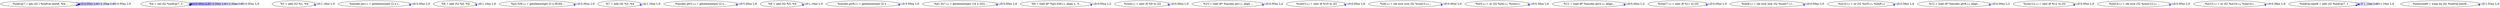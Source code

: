 digraph {
Node0x338b5d0[label="  %indvar7 = phi i32 [ %indvar.next8, %w..."];
Node0x338b5d0 -> Node0x338b5d0[label="D:0.00ns L:0",color=blue];
Node0x338b5d0 -> Node0x338b5d0[label="D:0.00ns L:0",color=blue];
Node0x338b5d0 -> Node0x338b5d0[label="D:0.00ns L:0",color=blue];
Node0x338b6b0[label="  %4 = shl i32 %indvar7, 2"];
Node0x338b6b0 -> Node0x338b6b0[label="D:0.00ns L:0",color=blue];
Node0x338b6b0 -> Node0x338b6b0[label="D:0.00ns L:0",color=blue];
Node0x338b6b0 -> Node0x338b6b0[label="D:0.00ns L:0",color=blue];
Node0x338b6b0 -> Node0x338b6b0[label="D:0.00ns L:0",color=blue];
Node0x338b790[label="  %5 = add i32 %1, %4"];
Node0x338b790 -> Node0x338b790[label="D:1.16ns L:0",color=blue];
Node0x338b870[label="  %incdec.ptr.i.i = getelementptr [2 x [..."];
Node0x338b870 -> Node0x338b870[label="D:5.00ns L:0",color=blue];
Node0x338b950[label="  %6 = add i32 %0, %4"];
Node0x338b950 -> Node0x338b950[label="D:1.16ns L:0",color=blue];
Node0x338ba30[label="  %p2.026.i.i = getelementptr [2 x [8192..."];
Node0x338ba30 -> Node0x338ba30[label="D:5.00ns L:0",color=blue];
Node0x338bb10[label="  %7 = add i32 %2, %4"];
Node0x338bb10 -> Node0x338bb10[label="D:1.16ns L:0",color=blue];
Node0x338bbf0[label="  %incdec.ptr2.i.i = getelementptr [2 x ..."];
Node0x338bbf0 -> Node0x338bbf0[label="D:5.00ns L:0",color=blue];
Node0x338bcd0[label="  %8 = add i32 %3, %4"];
Node0x338bcd0 -> Node0x338bcd0[label="D:1.16ns L:0",color=blue];
Node0x338bdb0[label="  %incdec.ptr6.i.i = getelementptr [2 x ..."];
Node0x338bdb0 -> Node0x338bdb0[label="D:5.00ns L:0",color=blue];
Node0x33a55c0[label="  %p1.027.i.i = getelementptr [16 x i32]..."];
Node0x33a55c0 -> Node0x33a55c0[label="D:5.00ns L:0",color=blue];
Node0x33a56a0[label="  %9 = load i8* %p2.026.i.i, align 1, !t..."];
Node0x33a56a0 -> Node0x33a56a0[label="D:0.00ns L:2",color=blue];
Node0x33a5780[label="  %conv.i.i = zext i8 %9 to i32"];
Node0x33a5780 -> Node0x33a5780[label="D:0.00ns L:0",color=blue];
Node0x33a5860[label="  %10 = load i8* %incdec.ptr.i.i, align ..."];
Node0x33a5860 -> Node0x33a5860[label="D:0.00ns L:2",color=blue];
Node0x33a5940[label="  %conv3.i.i = zext i8 %10 to i32"];
Node0x33a5940 -> Node0x33a5940[label="D:0.00ns L:0",color=blue];
Node0x33a5a20[label="  %shl.i.i = shl nuw nsw i32 %conv3.i.i,..."];
Node0x33a5a20 -> Node0x33a5a20[label="D:0.00ns L:0",color=blue];
Node0x33a5b00[label="  %or5.i.i = or i32 %shl.i.i, %conv.i.i"];
Node0x33a5b00 -> Node0x33a5b00[label="D:0.56ns L:0",color=blue];
Node0x33a5be0[label="  %11 = load i8* %incdec.ptr2.i.i, align..."];
Node0x33a5be0 -> Node0x33a5be0[label="D:0.00ns L:2",color=blue];
Node0x33a5cc0[label="  %conv7.i.i = zext i8 %11 to i32"];
Node0x33a5cc0 -> Node0x33a5cc0[label="D:0.00ns L:0",color=blue];
Node0x33a5da0[label="  %shl9.i.i = shl nuw nsw i32 %conv7.i.i..."];
Node0x33a5da0 -> Node0x33a5da0[label="D:0.00ns L:0",color=blue];
Node0x33a5e80[label="  %or10.i.i = or i32 %or5.i.i, %shl9.i.i"];
Node0x33a5e80 -> Node0x33a5e80[label="D:0.56ns L:0",color=blue];
Node0x3388bb0[label="  %12 = load i8* %incdec.ptr6.i.i, align..."];
Node0x3388bb0 -> Node0x3388bb0[label="D:0.00ns L:2",color=blue];
Node0x3388c90[label="  %conv12.i.i = zext i8 %12 to i32"];
Node0x3388c90 -> Node0x3388c90[label="D:0.00ns L:0",color=blue];
Node0x3388d70[label="  %shl14.i.i = shl nuw i32 %conv12.i.i, ..."];
Node0x3388d70 -> Node0x3388d70[label="D:0.00ns L:0",color=blue];
Node0x3388e50[label="  %or15.i.i = or i32 %or10.i.i, %shl14.i..."];
Node0x3388e50 -> Node0x3388e50[label="D:0.56ns L:0",color=blue];
Node0x3389010[label="  %indvar.next8 = add i32 %indvar7, 1"];
Node0x3389010 -> Node0x3389010[label="D:1.16ns L:0",color=blue];
Node0x3389010 -> Node0x3389010[label="D:1.16ns L:0",color=blue];
Node0x33890f0[label="  %exitcond9 = icmp eq i32 %indvar.next8..."];
Node0x33890f0 -> Node0x33890f0[label="D:1.03ns L:0",color=blue];
}
